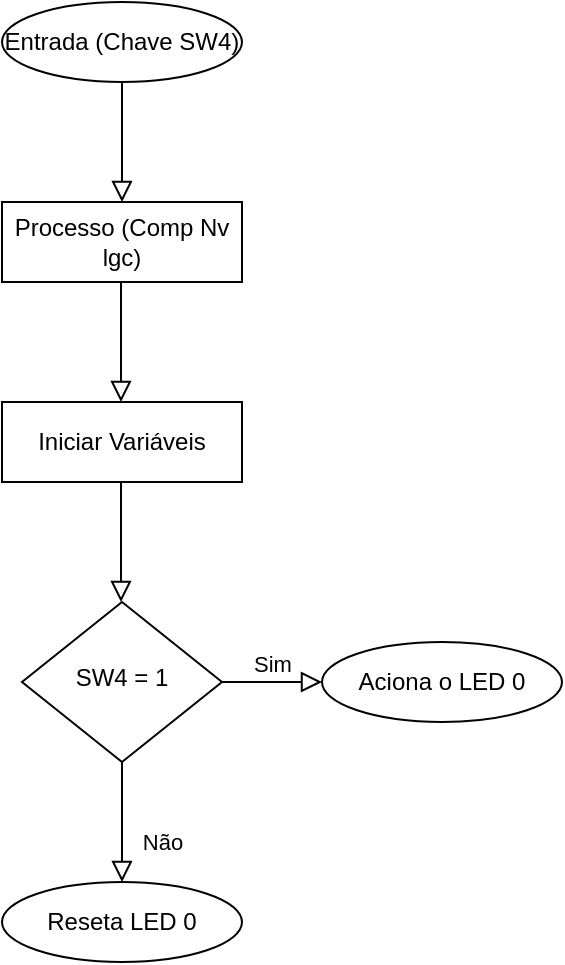 <mxfile version="14.9.8" type="device"><diagram id="C5RBs43oDa-KdzZeNtuy" name="Page-1"><mxGraphModel dx="1009" dy="529" grid="1" gridSize="10" guides="1" tooltips="1" connect="1" arrows="1" fold="1" page="1" pageScale="1" pageWidth="827" pageHeight="1169" math="0" shadow="0"><root><mxCell id="WIyWlLk6GJQsqaUBKTNV-0"/><mxCell id="WIyWlLk6GJQsqaUBKTNV-1" parent="WIyWlLk6GJQsqaUBKTNV-0"/><mxCell id="WIyWlLk6GJQsqaUBKTNV-2" value="" style="rounded=0;html=1;jettySize=auto;orthogonalLoop=1;fontSize=11;endArrow=block;endFill=0;endSize=8;strokeWidth=1;shadow=0;labelBackgroundColor=none;edgeStyle=orthogonalEdgeStyle;" parent="WIyWlLk6GJQsqaUBKTNV-1" edge="1"><mxGeometry relative="1" as="geometry"><mxPoint x="400" y="320" as="sourcePoint"/><mxPoint x="400" y="380" as="targetPoint"/></mxGeometry></mxCell><mxCell id="WIyWlLk6GJQsqaUBKTNV-8" value="Não" style="rounded=0;html=1;jettySize=auto;orthogonalLoop=1;fontSize=11;endArrow=block;endFill=0;endSize=8;strokeWidth=1;shadow=0;labelBackgroundColor=none;edgeStyle=orthogonalEdgeStyle;" parent="WIyWlLk6GJQsqaUBKTNV-1" source="WIyWlLk6GJQsqaUBKTNV-10" edge="1"><mxGeometry x="0.333" y="20" relative="1" as="geometry"><mxPoint as="offset"/><mxPoint x="400" y="720" as="targetPoint"/></mxGeometry></mxCell><mxCell id="WIyWlLk6GJQsqaUBKTNV-9" value="Sim" style="edgeStyle=orthogonalEdgeStyle;rounded=0;html=1;jettySize=auto;orthogonalLoop=1;fontSize=11;endArrow=block;endFill=0;endSize=8;strokeWidth=1;shadow=0;labelBackgroundColor=none;" parent="WIyWlLk6GJQsqaUBKTNV-1" source="WIyWlLk6GJQsqaUBKTNV-10" edge="1"><mxGeometry y="10" relative="1" as="geometry"><mxPoint as="offset"/><mxPoint x="500" y="620" as="targetPoint"/></mxGeometry></mxCell><mxCell id="WIyWlLk6GJQsqaUBKTNV-10" value="SW4 = 1" style="rhombus;whiteSpace=wrap;html=1;shadow=0;fontFamily=Helvetica;fontSize=12;align=center;strokeWidth=1;spacing=6;spacingTop=-4;" parent="WIyWlLk6GJQsqaUBKTNV-1" vertex="1"><mxGeometry x="350" y="580" width="100" height="80" as="geometry"/></mxCell><mxCell id="o9cBlQNaIdg0FSyRKSnG-2" value="Iniciar Variáveis" style="rounded=0;whiteSpace=wrap;html=1;" vertex="1" parent="WIyWlLk6GJQsqaUBKTNV-1"><mxGeometry x="340" y="480" width="120" height="40" as="geometry"/></mxCell><mxCell id="o9cBlQNaIdg0FSyRKSnG-5" value="" style="rounded=0;html=1;jettySize=auto;orthogonalLoop=1;fontSize=11;endArrow=block;endFill=0;endSize=8;strokeWidth=1;shadow=0;labelBackgroundColor=none;edgeStyle=orthogonalEdgeStyle;" edge="1" parent="WIyWlLk6GJQsqaUBKTNV-1"><mxGeometry relative="1" as="geometry"><mxPoint x="399.5" y="420" as="sourcePoint"/><mxPoint x="399.5" y="480" as="targetPoint"/></mxGeometry></mxCell><mxCell id="o9cBlQNaIdg0FSyRKSnG-6" value="Processo (Comp Nv lgc)" style="rounded=0;whiteSpace=wrap;html=1;" vertex="1" parent="WIyWlLk6GJQsqaUBKTNV-1"><mxGeometry x="340" y="380" width="120" height="40" as="geometry"/></mxCell><mxCell id="o9cBlQNaIdg0FSyRKSnG-7" value="" style="rounded=0;html=1;jettySize=auto;orthogonalLoop=1;fontSize=11;endArrow=block;endFill=0;endSize=8;strokeWidth=1;shadow=0;labelBackgroundColor=none;edgeStyle=orthogonalEdgeStyle;" edge="1" parent="WIyWlLk6GJQsqaUBKTNV-1"><mxGeometry relative="1" as="geometry"><mxPoint x="399.5" y="520" as="sourcePoint"/><mxPoint x="399.5" y="580" as="targetPoint"/></mxGeometry></mxCell><mxCell id="o9cBlQNaIdg0FSyRKSnG-8" value="&lt;span&gt;Entrada (Chave SW4)&lt;/span&gt;" style="ellipse;whiteSpace=wrap;html=1;" vertex="1" parent="WIyWlLk6GJQsqaUBKTNV-1"><mxGeometry x="340" y="280" width="120" height="40" as="geometry"/></mxCell><mxCell id="o9cBlQNaIdg0FSyRKSnG-9" value="&lt;span&gt;Aciona o LED 0&lt;/span&gt;" style="ellipse;whiteSpace=wrap;html=1;" vertex="1" parent="WIyWlLk6GJQsqaUBKTNV-1"><mxGeometry x="500" y="600" width="120" height="40" as="geometry"/></mxCell><mxCell id="o9cBlQNaIdg0FSyRKSnG-10" value="&lt;span&gt;Reseta LED 0&lt;/span&gt;" style="ellipse;whiteSpace=wrap;html=1;" vertex="1" parent="WIyWlLk6GJQsqaUBKTNV-1"><mxGeometry x="340" y="720" width="120" height="40" as="geometry"/></mxCell></root></mxGraphModel></diagram></mxfile>